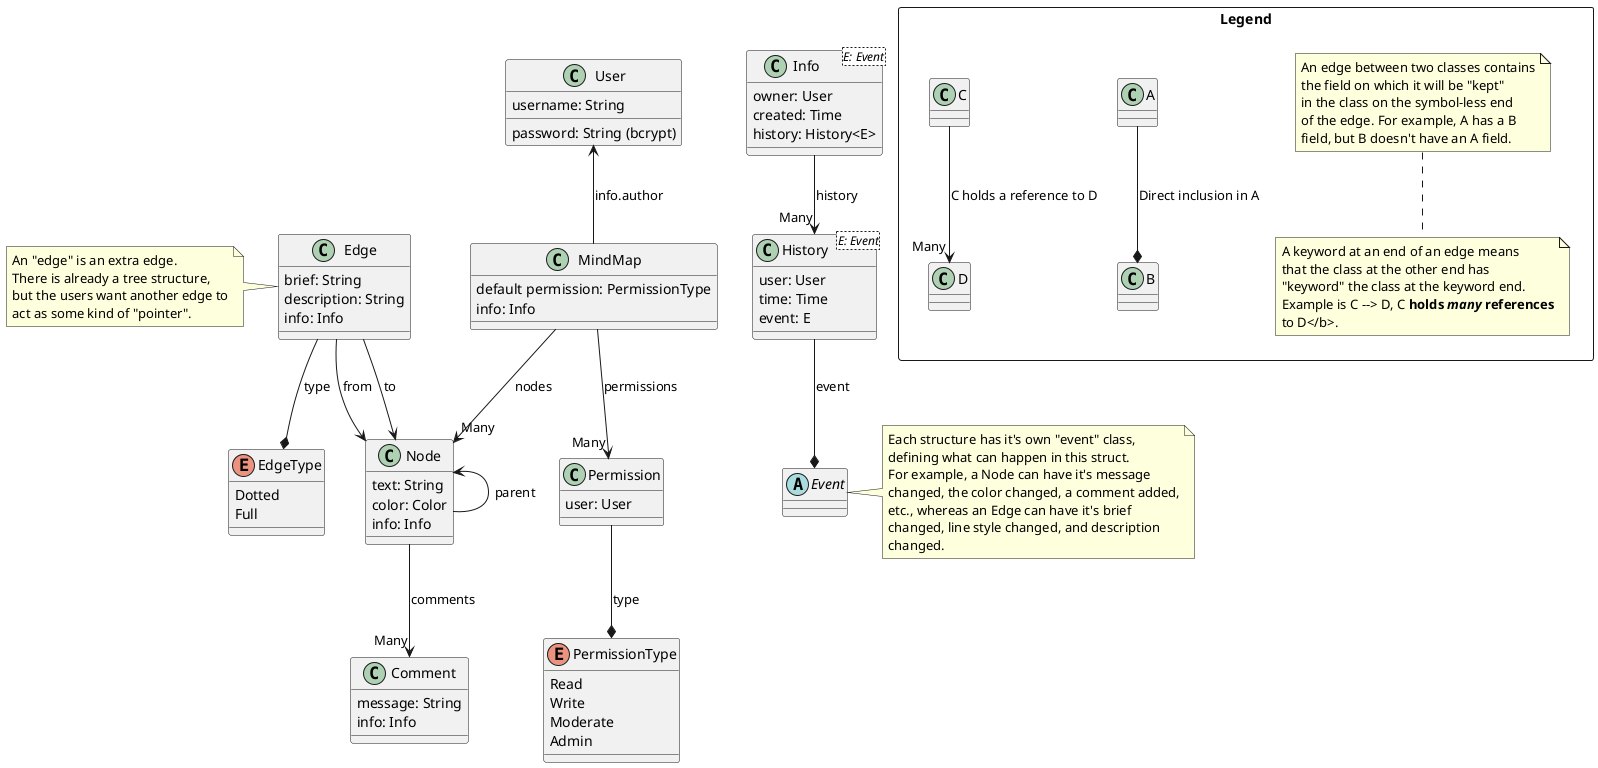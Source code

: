 @startuml

class MindMap {
	default permission: PermissionType
	info: Info
}

MindMap --> "Many" Node : nodes
MindMap --> "Many" Permission : permissions

class Permission {
	user: User
}

Permission --* PermissionType : type

enum PermissionType {
	Read
	Write
	Moderate
	Admin
}

class Node {
	text: String
	color: Color
	info: Info
}

Node <-- Node : parent

class Comment {
	message: String
	info: Info
}

Node --> "Many" Comment : comments

class Edge {
	brief: String
	description: String
	info: Info
}

note left of Edge
	An "edge" is an extra edge. 
	There is already a tree structure,
	but the users want another edge to
	act as some kind of "pointer".
end note

Edge --> Node : from
Edge --> Node : to

enum EdgeType {
	Dotted
	Full
}

Edge --* EdgeType : type

class User {
	username: String
	password: String (bcrypt)
}

User <-- MindMap : info.author

class Info<E: Event> {
	owner: User
	created: Time
	history: History<E>
}

class History<E: Event> {
	user: User
	time: Time
	event: E
}

abstract class Event

Info --> "Many" History : history
History --* Event : event

note right of Event
	Each structure has it's own "event" class,
	defining what can happen in this struct.
	For example, a Node can have it's message
	changed, the color changed, a comment added,
	etc., whereas an Edge can have it's brief
	changed, line style changed, and description
	changed.
end note

package Legend <<Rectangle>> {
	class A
	class B
	A --* B : Direct inclusion in A

	class C
	class D
	C --> "Many" D : C holds a reference to D

	together {
		note as legend_note_1
			An edge between two classes contains
			the field on which it will be "kept"
			in the class on the symbol-less end
			of the edge. For example, A has a B
			field, but B doesn't have an A field.
		end note

		note bottom of legend_note_1 
			A keyword at an end of an edge means
			that the class at the other end has
			"keyword" the class at the keyword end.
			Example is C --> D, C <b>holds <i>many</i> references
			to D</b>.
		end note
	}
}

@enduml
